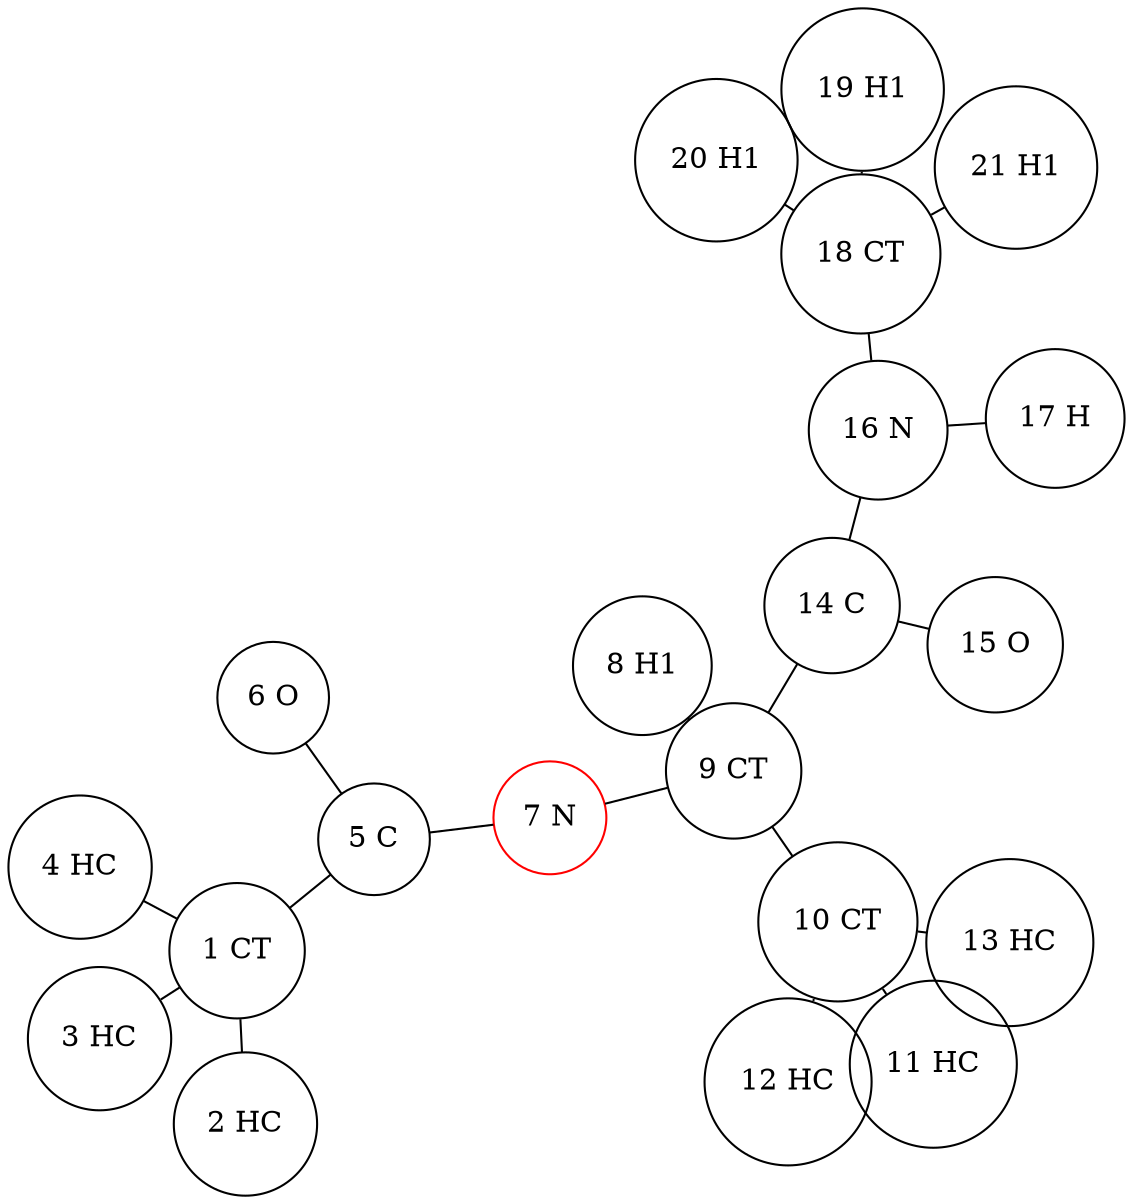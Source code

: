 
        graph G {
          layout=neato
          overlap=true
          node [shape="circle"]
    "1 CT"  -- "2 HC" ;
"1 CT"  -- "3 HC" ;
"1 CT"  -- "4 HC" ;
"1 CT"  -- "5 C" ;
"5 C"  -- "6 O" ;
"5 C"  -- "7 N" ;
"7 N"  [color="red"]
"7 N"  -- "9 CT" ;
"7 N"  [color="red"]
"9 CT"  -- "10 CT" ;
"9 CT"  -- "14 C" ;
"10 CT"  -- "11 HC" ;
"10 CT"  -- "12 HC" ;
"10 CT"  -- "13 HC" ;
"14 C"  -- "15 O" ;
"14 C"  -- "16 N" ;
"16 N"  -- "17 H" ;
"16 N"  -- "18 CT" ;
"18 CT"  -- "19 H1" ;
"18 CT"  -- "20 H1" ;
"18 CT"  -- "21 H1" ;
"8 H1"  -- "9 CT" ;
        }
    